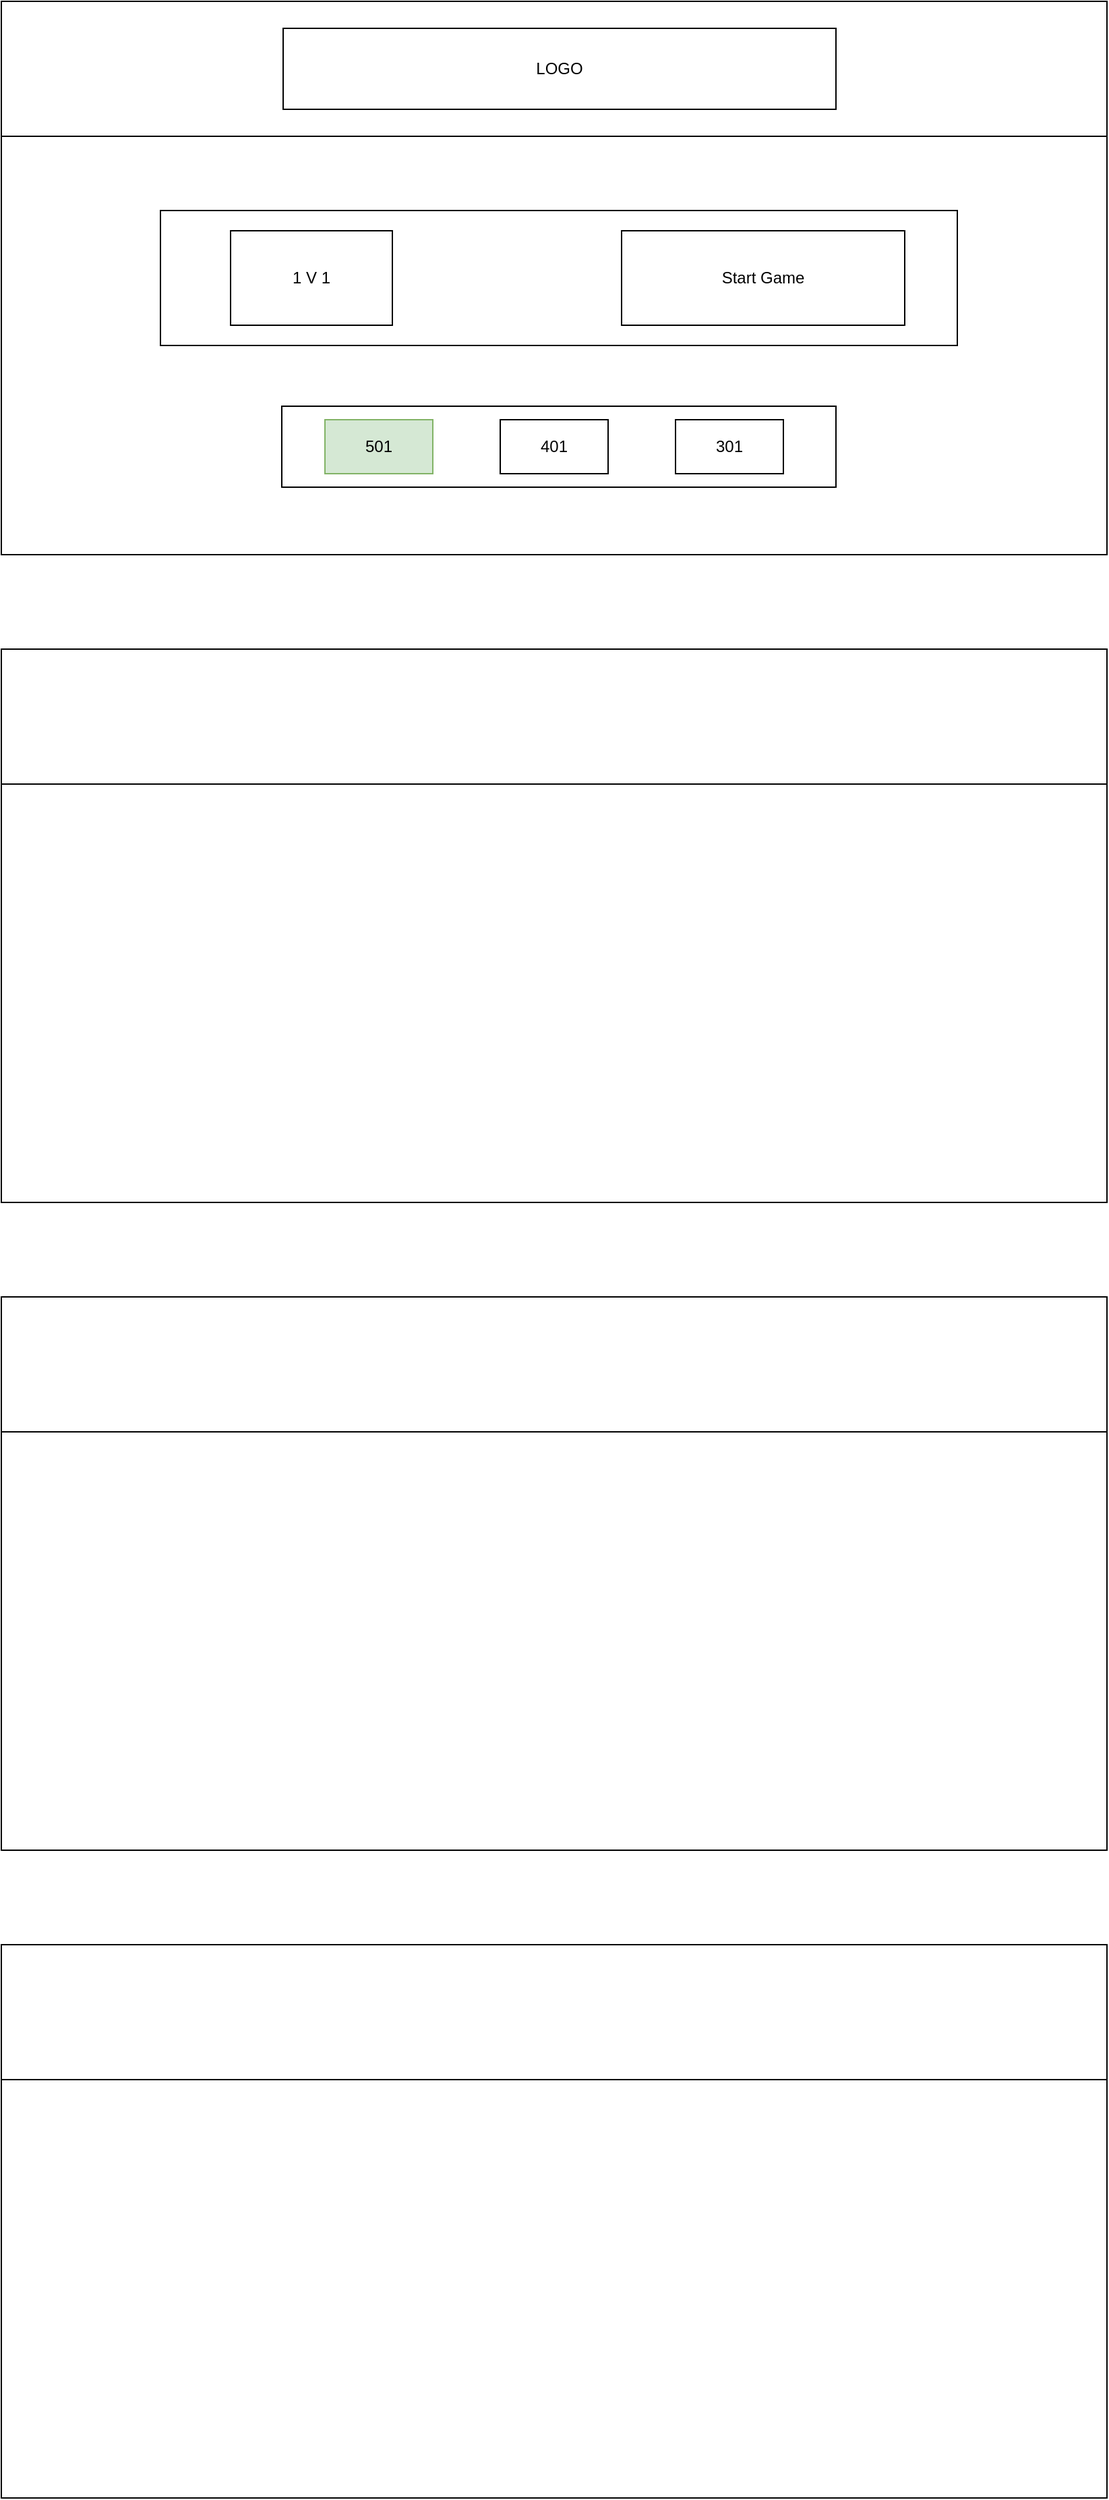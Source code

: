 <mxfile version="20.8.10" type="device"><diagram name="Seite-1" id="paZLR1A8twuQFrYivaNH"><mxGraphModel dx="961" dy="550" grid="1" gridSize="10" guides="1" tooltips="1" connect="1" arrows="1" fold="1" page="1" pageScale="1" pageWidth="827" pageHeight="1169" math="0" shadow="0"><root><mxCell id="0"/><mxCell id="1" parent="0"/><mxCell id="XDDbklvxgR-TvzOWc_MV-14" value="" style="rounded=0;whiteSpace=wrap;html=1;" vertex="1" parent="1"><mxGeometry width="820" height="410" as="geometry"/></mxCell><mxCell id="XDDbklvxgR-TvzOWc_MV-15" value="" style="rounded=0;whiteSpace=wrap;html=1;" vertex="1" parent="1"><mxGeometry y="480" width="820" height="410" as="geometry"/></mxCell><mxCell id="XDDbklvxgR-TvzOWc_MV-16" value="" style="rounded=0;whiteSpace=wrap;html=1;" vertex="1" parent="1"><mxGeometry y="960" width="820" height="410" as="geometry"/></mxCell><mxCell id="XDDbklvxgR-TvzOWc_MV-17" value="" style="rounded=0;whiteSpace=wrap;html=1;" vertex="1" parent="1"><mxGeometry y="1440" width="820" height="410" as="geometry"/></mxCell><mxCell id="XDDbklvxgR-TvzOWc_MV-18" value="" style="rounded=0;whiteSpace=wrap;html=1;" vertex="1" parent="1"><mxGeometry width="820" height="100" as="geometry"/></mxCell><mxCell id="XDDbklvxgR-TvzOWc_MV-19" value="" style="rounded=0;whiteSpace=wrap;html=1;" vertex="1" parent="1"><mxGeometry y="480" width="820" height="100" as="geometry"/></mxCell><mxCell id="XDDbklvxgR-TvzOWc_MV-20" value="" style="rounded=0;whiteSpace=wrap;html=1;" vertex="1" parent="1"><mxGeometry y="960" width="820" height="100" as="geometry"/></mxCell><mxCell id="XDDbklvxgR-TvzOWc_MV-21" value="" style="rounded=0;whiteSpace=wrap;html=1;" vertex="1" parent="1"><mxGeometry y="1440" width="820" height="100" as="geometry"/></mxCell><mxCell id="XDDbklvxgR-TvzOWc_MV-25" value="LOGO" style="rounded=0;whiteSpace=wrap;html=1;" vertex="1" parent="1"><mxGeometry x="209" y="20" width="410" height="60" as="geometry"/></mxCell><mxCell id="XDDbklvxgR-TvzOWc_MV-27" value="" style="rounded=0;whiteSpace=wrap;html=1;" vertex="1" parent="1"><mxGeometry x="118" y="155" width="591" height="100" as="geometry"/></mxCell><mxCell id="XDDbklvxgR-TvzOWc_MV-28" value="" style="rounded=0;whiteSpace=wrap;html=1;" vertex="1" parent="1"><mxGeometry x="208" y="300" width="411" height="60" as="geometry"/></mxCell><mxCell id="XDDbklvxgR-TvzOWc_MV-29" value="501" style="rounded=0;whiteSpace=wrap;html=1;fillColor=#d5e8d4;strokeColor=#82b366;" vertex="1" parent="1"><mxGeometry x="240" y="310" width="80" height="40" as="geometry"/></mxCell><mxCell id="XDDbklvxgR-TvzOWc_MV-31" value="401" style="rounded=0;whiteSpace=wrap;html=1;" vertex="1" parent="1"><mxGeometry x="370" y="310" width="80" height="40" as="geometry"/></mxCell><mxCell id="XDDbklvxgR-TvzOWc_MV-32" value="301" style="rounded=0;whiteSpace=wrap;html=1;" vertex="1" parent="1"><mxGeometry x="500" y="310" width="80" height="40" as="geometry"/></mxCell><mxCell id="XDDbklvxgR-TvzOWc_MV-33" value="1 V 1" style="rounded=0;whiteSpace=wrap;html=1;" vertex="1" parent="1"><mxGeometry x="170" y="170" width="120" height="70" as="geometry"/></mxCell><mxCell id="XDDbklvxgR-TvzOWc_MV-34" value="Start Game" style="rounded=0;whiteSpace=wrap;html=1;" vertex="1" parent="1"><mxGeometry x="460" y="170" width="210" height="70" as="geometry"/></mxCell></root></mxGraphModel></diagram></mxfile>